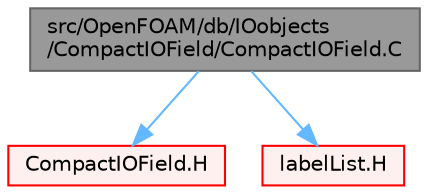 digraph "src/OpenFOAM/db/IOobjects/CompactIOField/CompactIOField.C"
{
 // LATEX_PDF_SIZE
  bgcolor="transparent";
  edge [fontname=Helvetica,fontsize=10,labelfontname=Helvetica,labelfontsize=10];
  node [fontname=Helvetica,fontsize=10,shape=box,height=0.2,width=0.4];
  Node1 [id="Node000001",label="src/OpenFOAM/db/IOobjects\l/CompactIOField/CompactIOField.C",height=0.2,width=0.4,color="gray40", fillcolor="grey60", style="filled", fontcolor="black",tooltip=" "];
  Node1 -> Node2 [id="edge1_Node000001_Node000002",color="steelblue1",style="solid",tooltip=" "];
  Node2 [id="Node000002",label="CompactIOField.H",height=0.2,width=0.4,color="red", fillcolor="#FFF0F0", style="filled",URL="$CompactIOField_8H.html",tooltip=" "];
  Node1 -> Node78 [id="edge2_Node000001_Node000078",color="steelblue1",style="solid",tooltip=" "];
  Node78 [id="Node000078",label="labelList.H",height=0.2,width=0.4,color="red", fillcolor="#FFF0F0", style="filled",URL="$labelList_8H.html",tooltip=" "];
}
